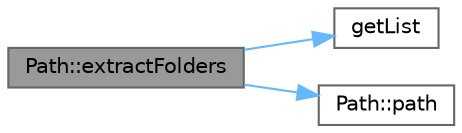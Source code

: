 digraph "Path::extractFolders"
{
 // LATEX_PDF_SIZE
  bgcolor="transparent";
  edge [fontname=Helvetica,fontsize=10,labelfontname=Helvetica,labelfontsize=10];
  node [fontname=Helvetica,fontsize=10,shape=box,height=0.2,width=0.4];
  rankdir="LR";
  Node1 [id="Node000001",label="Path::extractFolders",height=0.2,width=0.4,color="gray40", fillcolor="grey60", style="filled", fontcolor="black",tooltip=" "];
  Node1 -> Node2 [id="edge1_Node000001_Node000002",color="steelblue1",style="solid",tooltip=" "];
  Node2 [id="Node000002",label="getList",height=0.2,width=0.4,color="grey40", fillcolor="white", style="filled",URL="$string__functions_8hpp.html#a1e2335691b2a96e0b12ffa6928cac232",tooltip=" "];
  Node1 -> Node3 [id="edge2_Node000001_Node000003",color="steelblue1",style="solid",tooltip=" "];
  Node3 [id="Node000003",label="Path::path",height=0.2,width=0.4,color="grey40", fillcolor="white", style="filled",URL="$class_path.html#a0a83c9c56d9a38bbb751a6c317fc807e",tooltip=" "];
}
